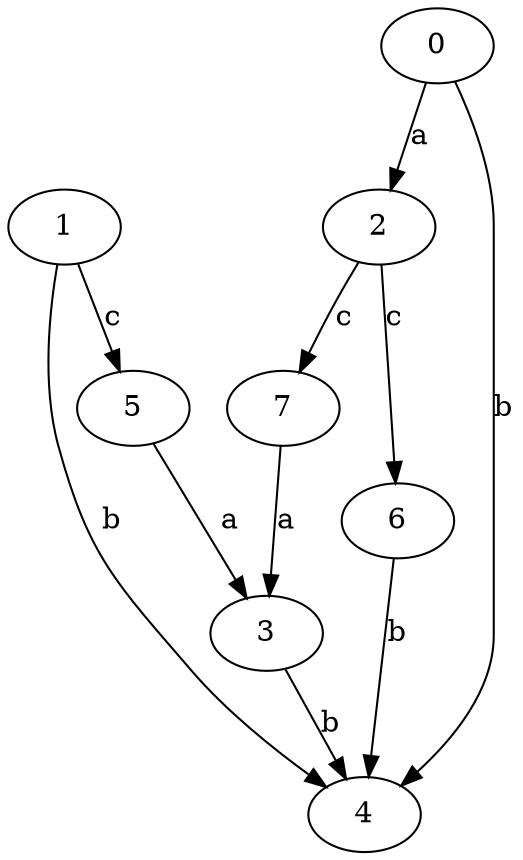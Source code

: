 strict digraph  {
2;
3;
4;
0;
5;
1;
6;
7;
2 -> 6  [label=c];
2 -> 7  [label=c];
3 -> 4  [label=b];
0 -> 2  [label=a];
0 -> 4  [label=b];
5 -> 3  [label=a];
1 -> 4  [label=b];
1 -> 5  [label=c];
6 -> 4  [label=b];
7 -> 3  [label=a];
}
